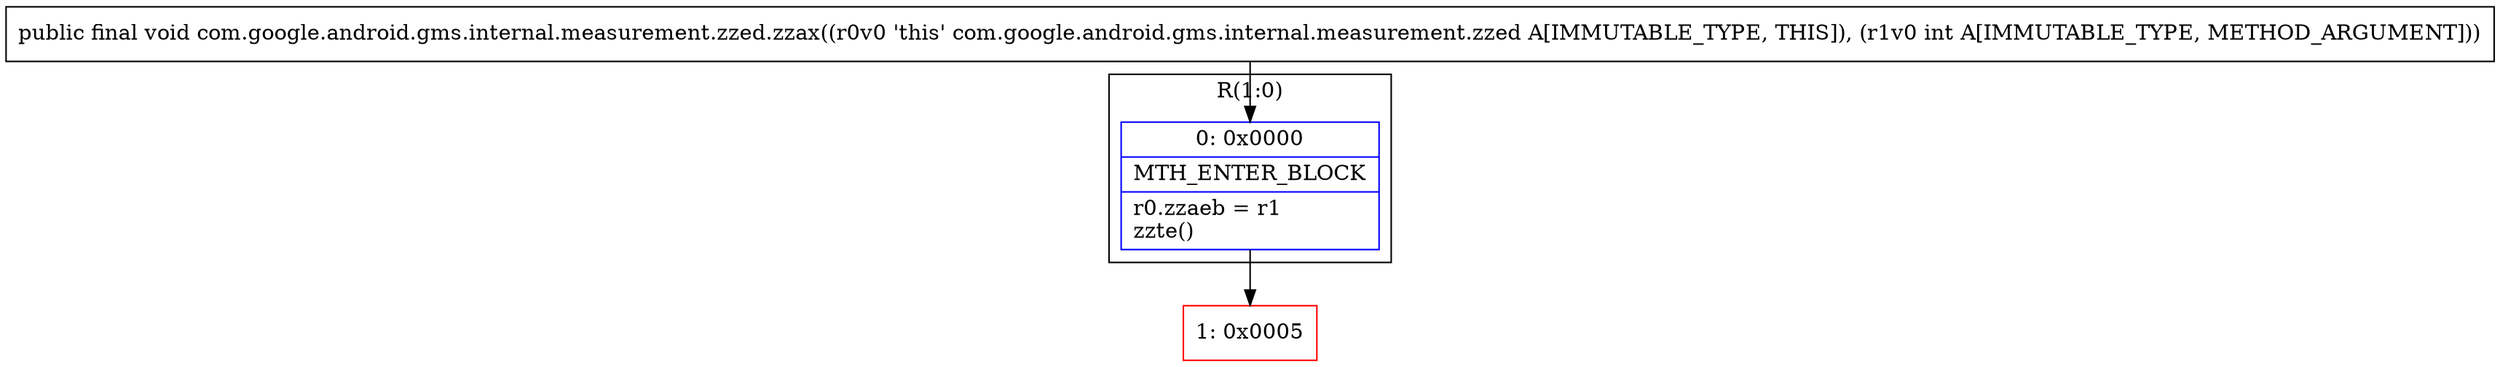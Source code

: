 digraph "CFG forcom.google.android.gms.internal.measurement.zzed.zzax(I)V" {
subgraph cluster_Region_323760556 {
label = "R(1:0)";
node [shape=record,color=blue];
Node_0 [shape=record,label="{0\:\ 0x0000|MTH_ENTER_BLOCK\l|r0.zzaeb = r1\lzzte()\l}"];
}
Node_1 [shape=record,color=red,label="{1\:\ 0x0005}"];
MethodNode[shape=record,label="{public final void com.google.android.gms.internal.measurement.zzed.zzax((r0v0 'this' com.google.android.gms.internal.measurement.zzed A[IMMUTABLE_TYPE, THIS]), (r1v0 int A[IMMUTABLE_TYPE, METHOD_ARGUMENT])) }"];
MethodNode -> Node_0;
Node_0 -> Node_1;
}

